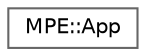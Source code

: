 digraph "Graphical Class Hierarchy"
{
 // LATEX_PDF_SIZE
  bgcolor="transparent";
  edge [fontname=Helvetica,fontsize=10,labelfontname=Helvetica,labelfontsize=10];
  node [fontname=Helvetica,fontsize=10,shape=box,height=0.2,width=0.4];
  rankdir="LR";
  Node0 [id="Node000000",label="MPE::App",height=0.2,width=0.4,color="grey40", fillcolor="white", style="filled",URL="$class_m_p_e_1_1_app.html",tooltip="App class for the MPE engine."];
}
